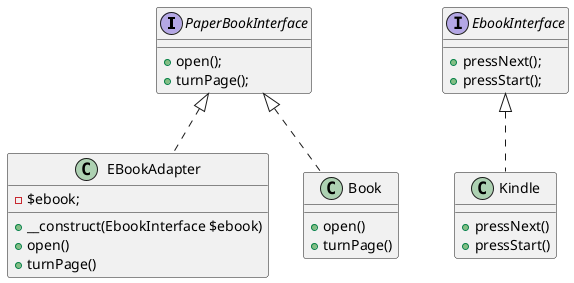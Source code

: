 @startuml
interface PaperBookInterface{
    + open();
    + turnPage();
}

class EBookAdapter implements PaperBookInterface{
    - $ebook;
    + __construct(EbookInterface $ebook)
    + open()
    + turnPage()
}
interface EbookInterface{
    + pressNext();
    + pressStart();
}

class Book implements PaperBookInterface{
    + open()
    + turnPage()
}

class Kindle implements EbookInterface{
    + pressNext()
    + pressStart()
}
@enduml